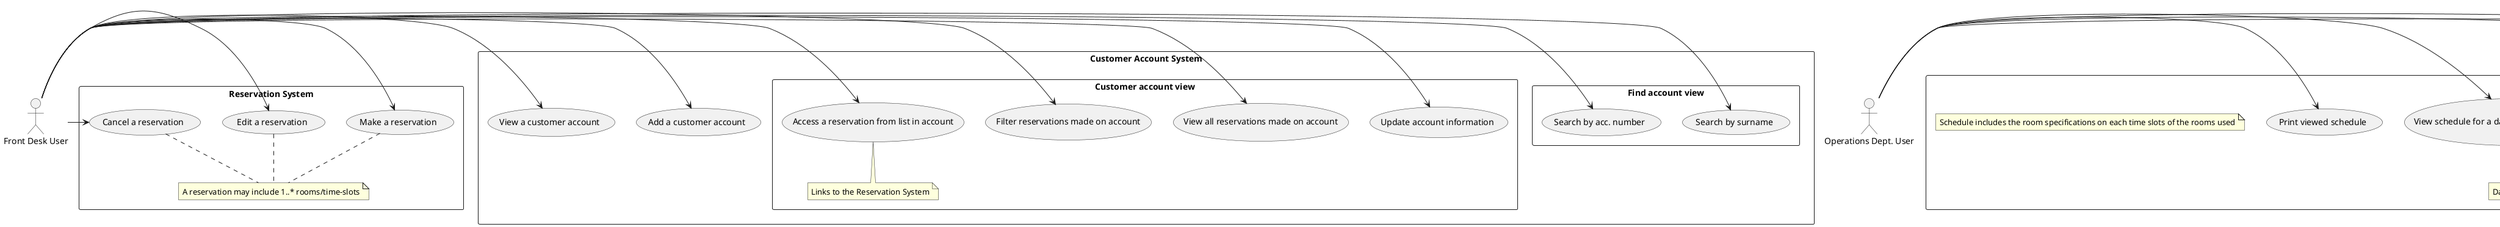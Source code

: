 @startuml

:Front Desk User: as FD
:Operations Dept. User: as Ops
:Accounting Dept. User: as Acc

rectangle "Reservation System" {
    note "A reservation may include 1..* rooms/time-slots" as N1
    FD -> (Make a reservation)
    FD -> (Edit a reservation)
    FD -> (Cancel a reservation)
    (Make a reservation) .. N1
    (Edit a reservation) .. N1
    (Cancel a reservation) .. N1
}

rectangle "Customer Account System" {
    FD -> (Add a customer account)
    FD -> (View a customer account)
    rectangle "Find account view" {
        FD -> (Search by surname)
        FD -> (Search by acc. number)
    }
    rectangle "Customer account view" {
        FD -> (Update account information)
        FD -> (View all reservations made on account)
        FD -> (Filter reservations made on account)
        FD -> (Access a reservation from list in account)
        note "Links to the Reservation System" as N2
        (Access a reservation from list in account) .. N2
    }
}

rectangle "Operations System" {
    note "Schedule includes the room specifications on each time slots of the rooms used" as N3
    note "Date range should probably be no more than a week from current day" as N4
    Ops -> (View schedule for a day on a room)
    Ops -> (View schedule for a day on multiple rooms)
    Ops -> (View schedule for a date range on a room)
    Ops -> (View schedule for a date range on multiple rooms)
    (View schedule for a date range on a room) .. N4
    (View schedule for a date range on multiple rooms) .. N4
    Ops -> (Print viewed schedule)
}

rectangle "Payment Processing System" {

}

@enduml